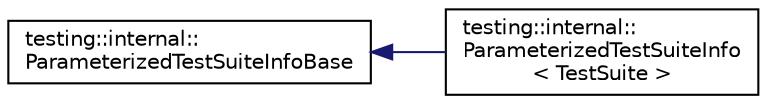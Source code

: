 digraph "Иерархия классов. Графический вид."
{
 // LATEX_PDF_SIZE
  edge [fontname="Helvetica",fontsize="10",labelfontname="Helvetica",labelfontsize="10"];
  node [fontname="Helvetica",fontsize="10",shape=record];
  rankdir="LR";
  Node0 [label="testing::internal::\lParameterizedTestSuiteInfoBase",height=0.2,width=0.4,color="black", fillcolor="white", style="filled",URL="$classtesting_1_1internal_1_1ParameterizedTestSuiteInfoBase.html",tooltip=" "];
  Node0 -> Node1 [dir="back",color="midnightblue",fontsize="10",style="solid",fontname="Helvetica"];
  Node1 [label="testing::internal::\lParameterizedTestSuiteInfo\l\< TestSuite \>",height=0.2,width=0.4,color="black", fillcolor="white", style="filled",URL="$classtesting_1_1internal_1_1ParameterizedTestSuiteInfo.html",tooltip=" "];
}
